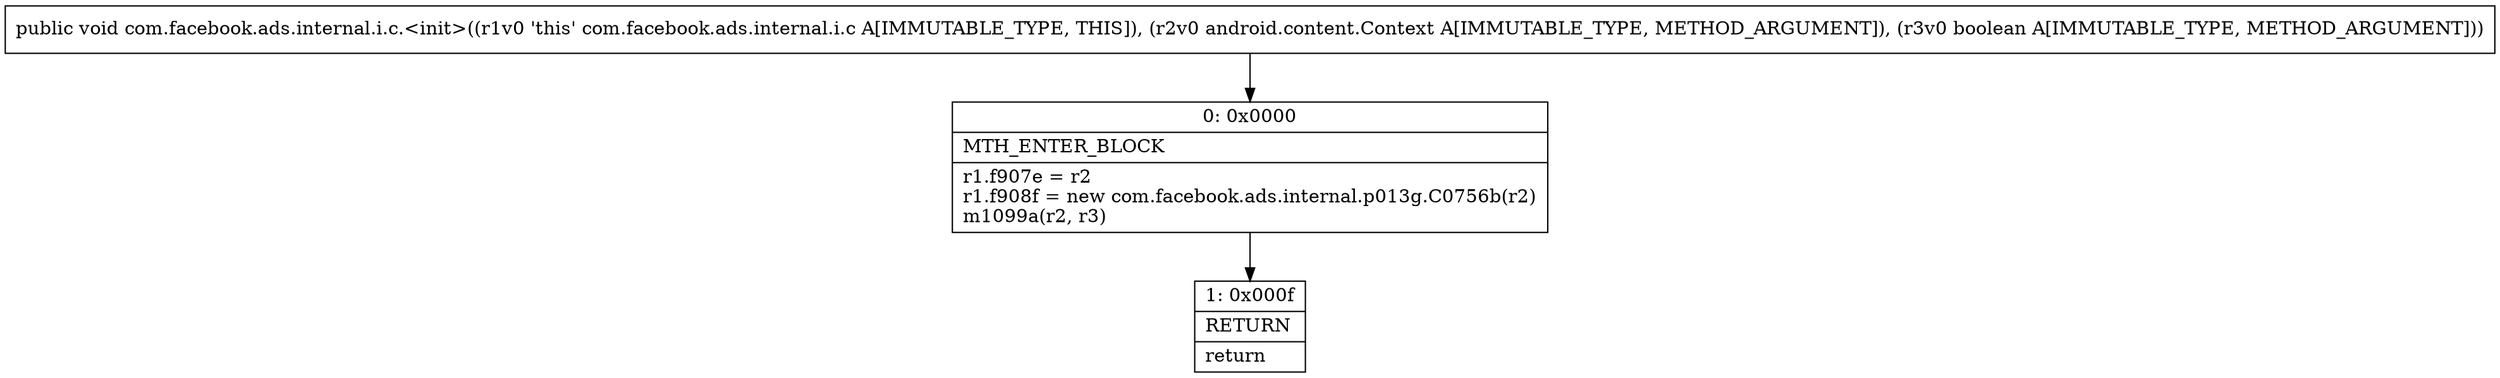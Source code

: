 digraph "CFG forcom.facebook.ads.internal.i.c.\<init\>(Landroid\/content\/Context;Z)V" {
Node_0 [shape=record,label="{0\:\ 0x0000|MTH_ENTER_BLOCK\l|r1.f907e = r2\lr1.f908f = new com.facebook.ads.internal.p013g.C0756b(r2)\lm1099a(r2, r3)\l}"];
Node_1 [shape=record,label="{1\:\ 0x000f|RETURN\l|return\l}"];
MethodNode[shape=record,label="{public void com.facebook.ads.internal.i.c.\<init\>((r1v0 'this' com.facebook.ads.internal.i.c A[IMMUTABLE_TYPE, THIS]), (r2v0 android.content.Context A[IMMUTABLE_TYPE, METHOD_ARGUMENT]), (r3v0 boolean A[IMMUTABLE_TYPE, METHOD_ARGUMENT])) }"];
MethodNode -> Node_0;
Node_0 -> Node_1;
}

